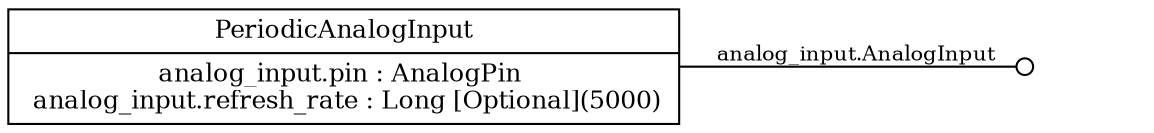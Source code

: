 //To create PNG: dot -Tpng led.dot > led.png

digraph g {

	graph [ rankdir = "LR"];
	
	node [ fontsize = "12" shape = "point"];
	edge [];
	
	// Definition of the group
	"Component" [
	label = "<f0> PeriodicAnalogInput | <f1> analog_input.pin : AnalogPin \n analog_input.refresh_rate : Long [Optional](5000)"
	shape = "record"
	];

	// Definition of one port
	"PP1" [label = "" shape = "plaintext"];
	"Component" -> "PP1" [label = "analog_input.AnalogInput" fontsize = "10" arrowhead = "odot"];

}
